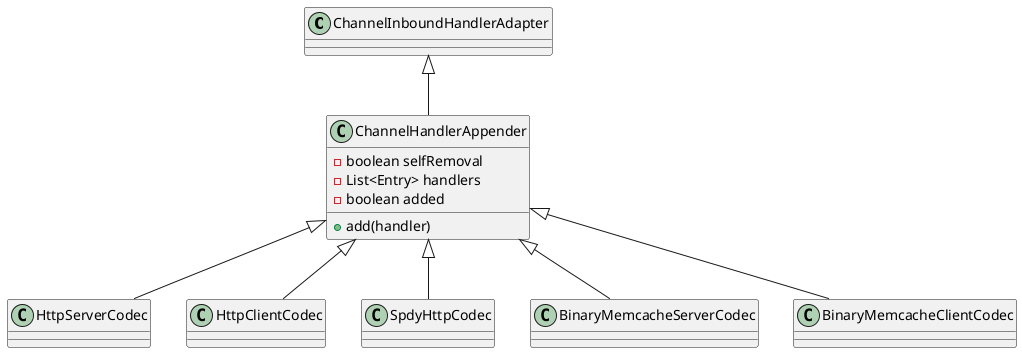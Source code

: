 ```uml
@startuml

ChannelInboundHandlerAdapter <|-- ChannelHandlerAppender

ChannelHandlerAppender <|-- HttpServerCodec
ChannelHandlerAppender <|-- HttpClientCodec
ChannelHandlerAppender <|-- SpdyHttpCodec
ChannelHandlerAppender <|-- BinaryMemcacheServerCodec
ChannelHandlerAppender <|-- BinaryMemcacheClientCodec

class ChannelHandlerAppender {
- boolean selfRemoval
- List<Entry> handlers
- boolean added

+ add(handler)
}

@enduml
```